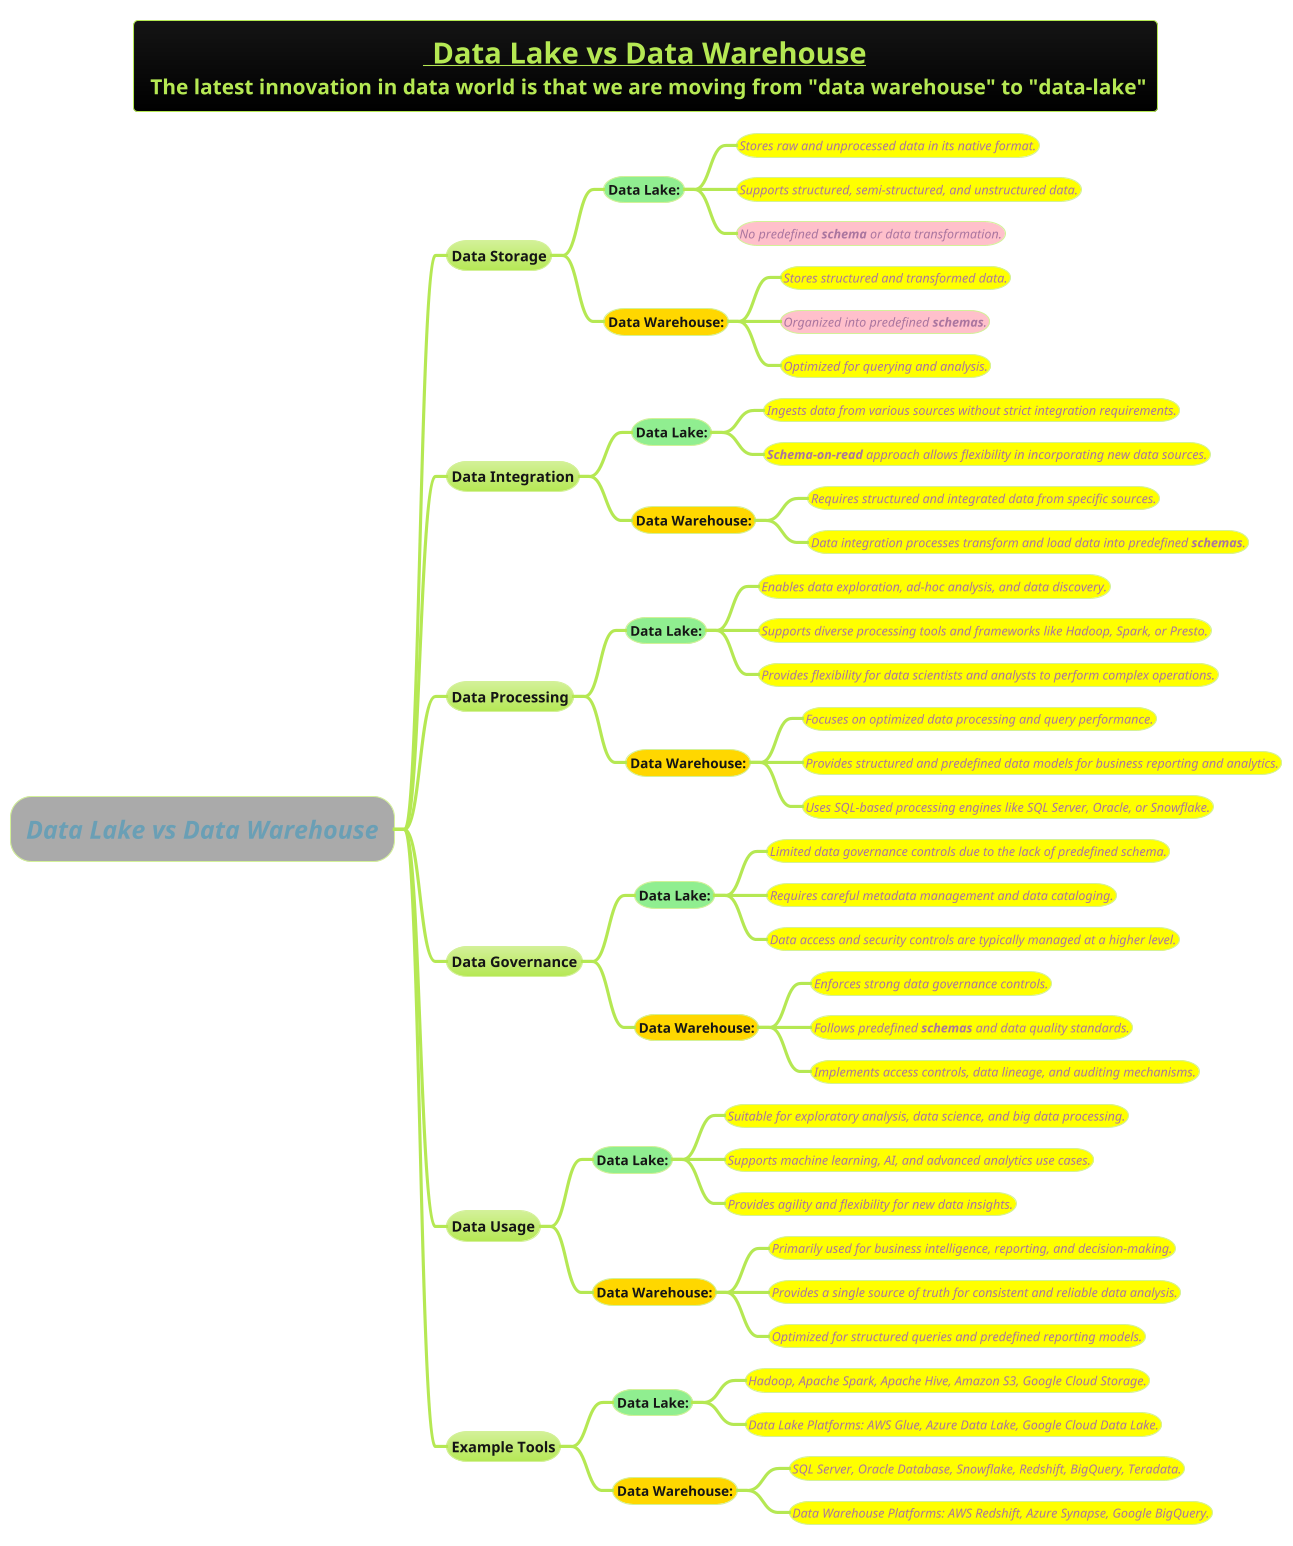 @startmindmap
title =__ Data Lake vs Data Warehouse__\n The latest innovation in data world is that we are moving from "data warehouse" to "data-lake"
!theme hacker

*[#a] =//Data Lake vs Data Warehouse//
** Data Storage
***[#lightgreen] ===Data Lake:
****[#yellow] ====<size:12>Stores raw and unprocessed data in its native format.
****[#yellow] ====<size:12>Supports structured, semi-structured, and unstructured data.
****[#pink] ====<size:12>No predefined **schema** or data transformation.
***[#gold] ===Data Warehouse:
****[#yellow] ====<size:12>Stores structured and transformed data.
****[#pink] ====<size:12>Organized into predefined **schemas**.
****[#yellow] ====<size:12>Optimized for querying and analysis.
** Data Integration
***[#lightgreen] ===Data Lake:
****[#yellow] ====<size:12>Ingests data from various sources without strict integration requirements.
****[#yellow] ====<size:12>**Schema-on-read** approach allows flexibility in incorporating new data sources.
***[#gold] ===Data Warehouse:
****[#yellow] ====<size:12>Requires structured and integrated data from specific sources.
****[#yellow] ====<size:12>Data integration processes transform and load data into predefined **schemas**.
** Data Processing
***[#lightgreen] ===Data Lake:
****[#yellow] ====<size:12>Enables data exploration, ad-hoc analysis, and data discovery.
****[#yellow] ====<size:12>Supports diverse processing tools and frameworks like Hadoop, Spark, or Presto.
****[#yellow] ====<size:12>Provides flexibility for data scientists and analysts to perform complex operations.
***[#gold] ===Data Warehouse:
****[#yellow] ====<size:12>Focuses on optimized data processing and query performance.
****[#yellow] ====<size:12>Provides structured and predefined data models for business reporting and analytics.
****[#yellow] ====<size:12>Uses SQL-based processing engines like SQL Server, Oracle, or Snowflake.
** Data Governance
***[#lightgreen] ===Data Lake:
****[#yellow] ====<size:12>Limited data governance controls due to the lack of predefined schema.
****[#yellow] ====<size:12>Requires careful metadata management and data cataloging.
****[#yellow] ====<size:12>Data access and security controls are typically managed at a higher level.
***[#gold] ===Data Warehouse:
****[#yellow] ====<size:12>Enforces strong data governance controls.
****[#yellow] ====<size:12>Follows predefined **schemas** and data quality standards.
****[#yellow] ====<size:12>Implements access controls, data lineage, and auditing mechanisms.
** Data Usage
***[#lightgreen] ===Data Lake:
****[#yellow] ====<size:12>Suitable for exploratory analysis, data science, and big data processing.
****[#yellow] ====<size:12>Supports machine learning, AI, and advanced analytics use cases.
****[#yellow] ====<size:12>Provides agility and flexibility for new data insights.
***[#gold] ===Data Warehouse:
****[#yellow] ====<size:12>Primarily used for business intelligence, reporting, and decision-making.
****[#yellow] ====<size:12>Provides a single source of truth for consistent and reliable data analysis.
****[#yellow] ====<size:12>Optimized for structured queries and predefined reporting models.
** Example Tools
***[#lightgreen] ===Data Lake:
****[#yellow] ====<size:12>Hadoop, Apache Spark, Apache Hive, Amazon S3, Google Cloud Storage.
****[#yellow] ====<size:12>Data Lake Platforms: AWS Glue, Azure Data Lake, Google Cloud Data Lake.
***[#gold] ===Data Warehouse:
****[#yellow] ====<size:12>SQL Server, Oracle Database, Snowflake, Redshift, BigQuery, Teradata.
****[#yellow] ====<size:12>Data Warehouse Platforms: AWS Redshift, Azure Synapse, Google BigQuery.
@endmindmap
